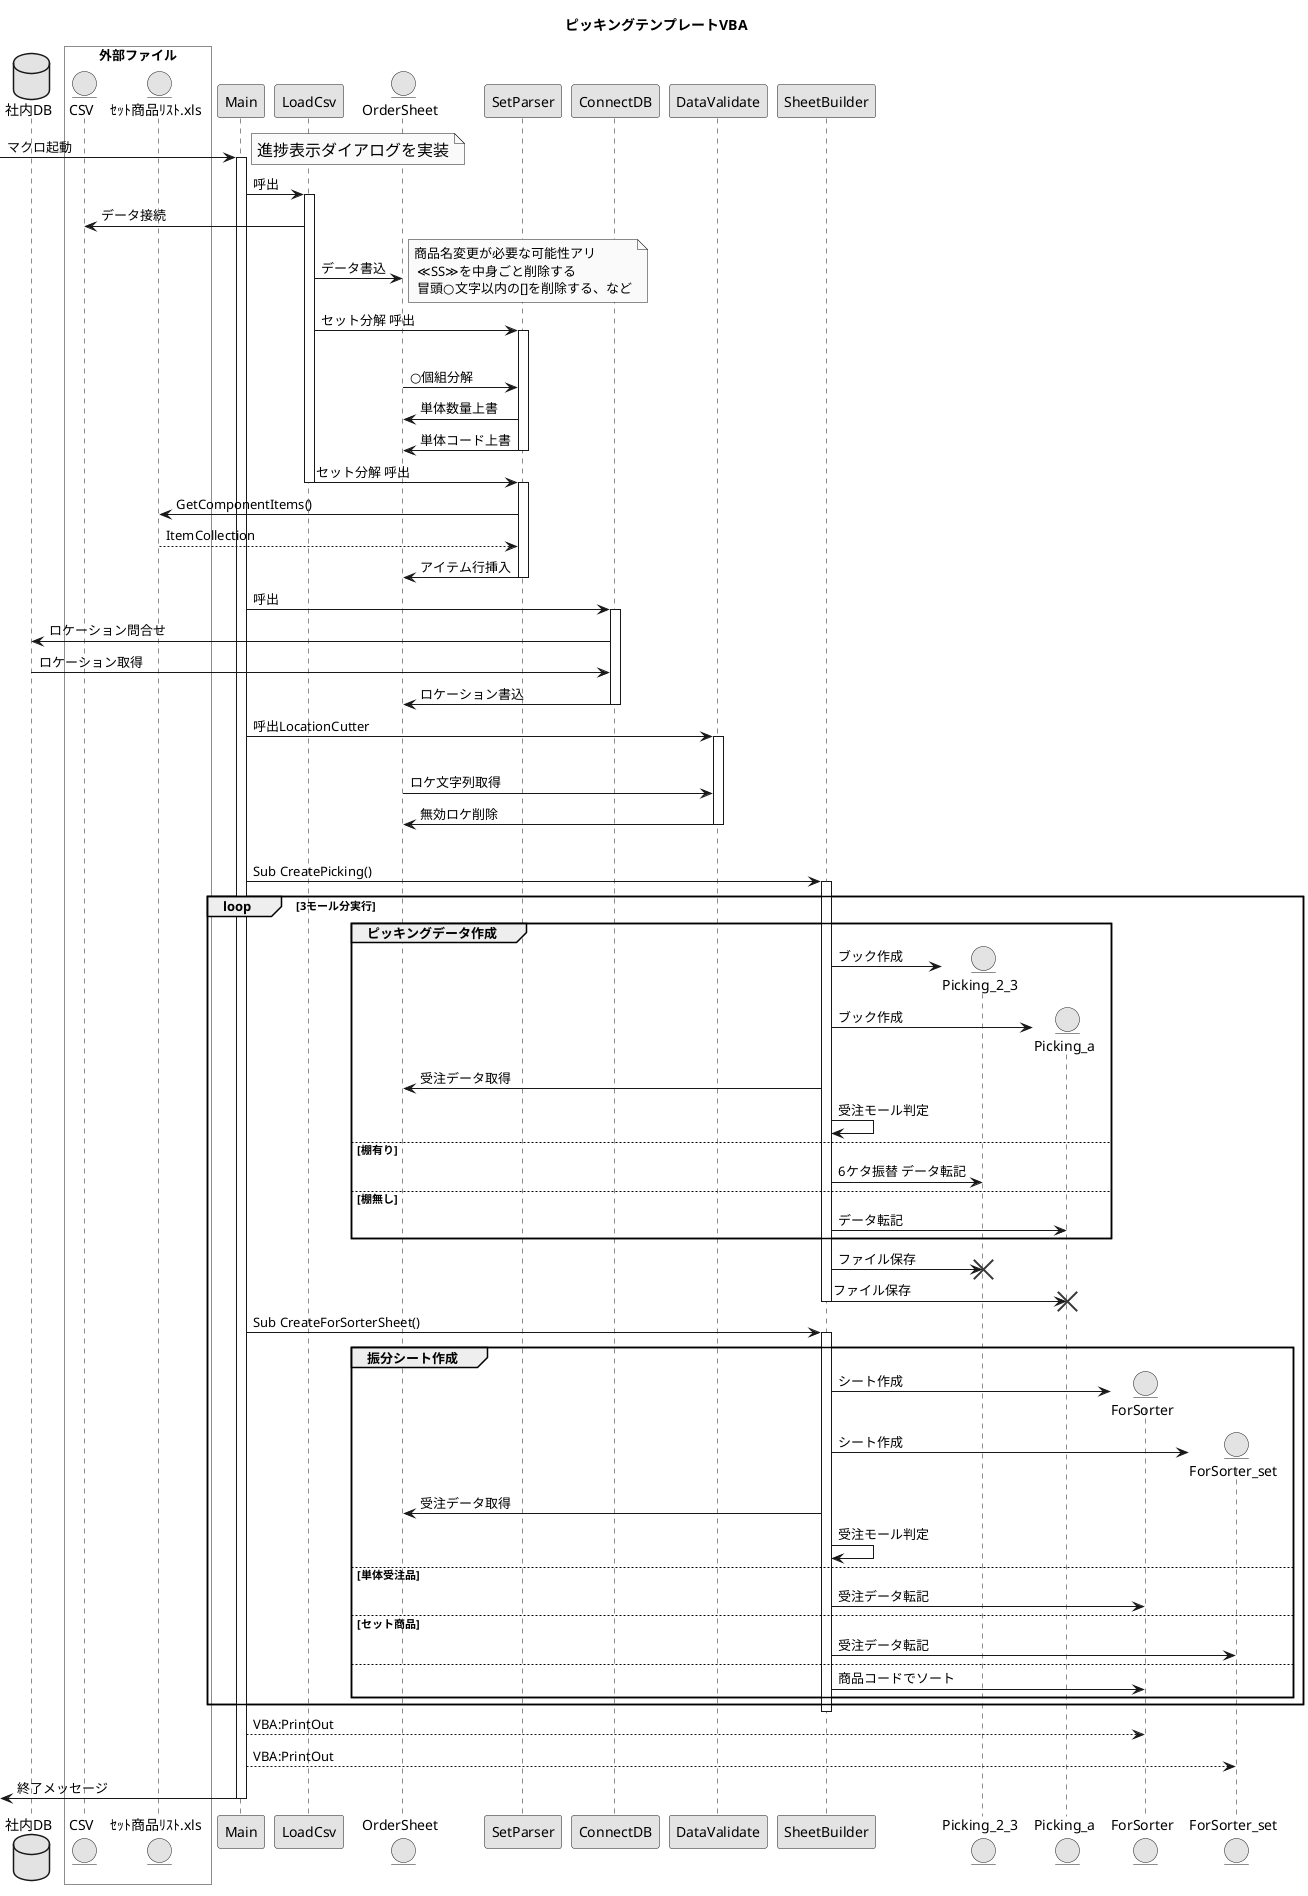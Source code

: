@startuml picking_create_vba

skinparam monochrome true
skinparam packageFontSize 25

title ピッキングテンプレートVBA

database 社内DB

box "外部ファイル" #white
    entity CSV
    entity ｾｯﾄ商品ﾘｽﾄ.xls
end box

participant Main

[-> Main : マクロ起動
activate Main

note right
  <size:16>進捗表示ダイアログを実装</size>
end note

Main -> LoadCsv : 呼出
activate LoadCsv

CSV <- LoadCsv : データ接続

entity OrderSheet

LoadCsv -> OrderSheet : データ書込

participant SetParser

note right
    商品名変更が必要な可能性アリ
     ≪SS≫を中身ごと削除する
     冒頭○文字以内の[]を削除する、など
end note

LoadCsv -> SetParser : セット分解 呼出
|||
activate SetParser

SetParser <- OrderSheet :○個組分解
SetParser -> OrderSheet : 単体数量上書
SetParser -> OrderSheet : 単体コード上書
deactivate SetParser

LoadCsv -> SetParser : セット分解 呼出
deactivate LoadCsv
activate SetParser

ｾｯﾄ商品ﾘｽﾄ.xls <- SetParser : GetComponentItems()
ｾｯﾄ商品ﾘｽﾄ.xls --> SetParser : ItemCollection

SetParser -> OrderSheet : アイテム行挿入

deactivate SetParser

Main -> ConnectDB : 呼出
activate ConnectDB
社内DB <- ConnectDB : ロケーション問合せ
社内DB -> ConnectDB :ロケーション取得
OrderSheet <- ConnectDB : ロケーション書込
deactivate ConnectDB



participant DataValidate

Main -> DataValidate : 呼出LocationCutter

activate DataValidate

|||
OrderSheet -> DataValidate :ロケ文字列取得
OrderSheet <- DataValidate :無効ロケ削除
deactivate DataValidate
|||

deactivate DataValidate

participant SheetBuilder

Main -> SheetBuilder : Sub CreatePicking()
activate SheetBuilder

loop 3モール分実行     
    Group ピッキングデータ作成

        create entity Picking_2_3
        SheetBuilder -> Picking_2_3 : ブック作成

        create entity Picking_a
        SheetBuilder -> Picking_a : ブック作成

        OrderSheet <- SheetBuilder : 受注データ取得

        SheetBuilder -> SheetBuilder : 受注モール判定

        else 棚有り
            SheetBuilder -> Picking_2_3 : 6ケタ振替 データ転記

        else 棚無し
            SheetBuilder -> Picking_a : データ転記
    end

    SheetBuilder -> Picking_2_3 : ファイル保存
    destroy Picking_2_3
    SheetBuilder -> Picking_a : ファイル保存
    deactivate SheetBuilder

    destroy Picking_a
    deactivate SheetBuilder


    Main -> SheetBuilder : Sub CreateForSorterSheet()
        Group 振分シート作成
        activate SheetBuilder
        create entity ForSorter
        SheetBuilder -> ForSorter : シート作成
        create entity ForSorter_set
        SheetBuilder -> ForSorter_set : シート作成
        OrderSheet <- SheetBuilder : 受注データ取得
        SheetBuilder -> SheetBuilder : 受注モール判定

        else 単体受注品

            SheetBuilder -> ForSorter : 受注データ転記
        
        else セット商品

            SheetBuilder -> ForSorter_set : 受注データ転記
        else

            SheetBuilder -> ForSorter : 商品コードでソート

    end
end

deactivate SheetBuilder

Main --> ForSorter : VBA:PrintOut 
Main --> ForSorter_set : VBA:PrintOut


[<- Main : 終了メッセージ

deactivate Main

@enduml